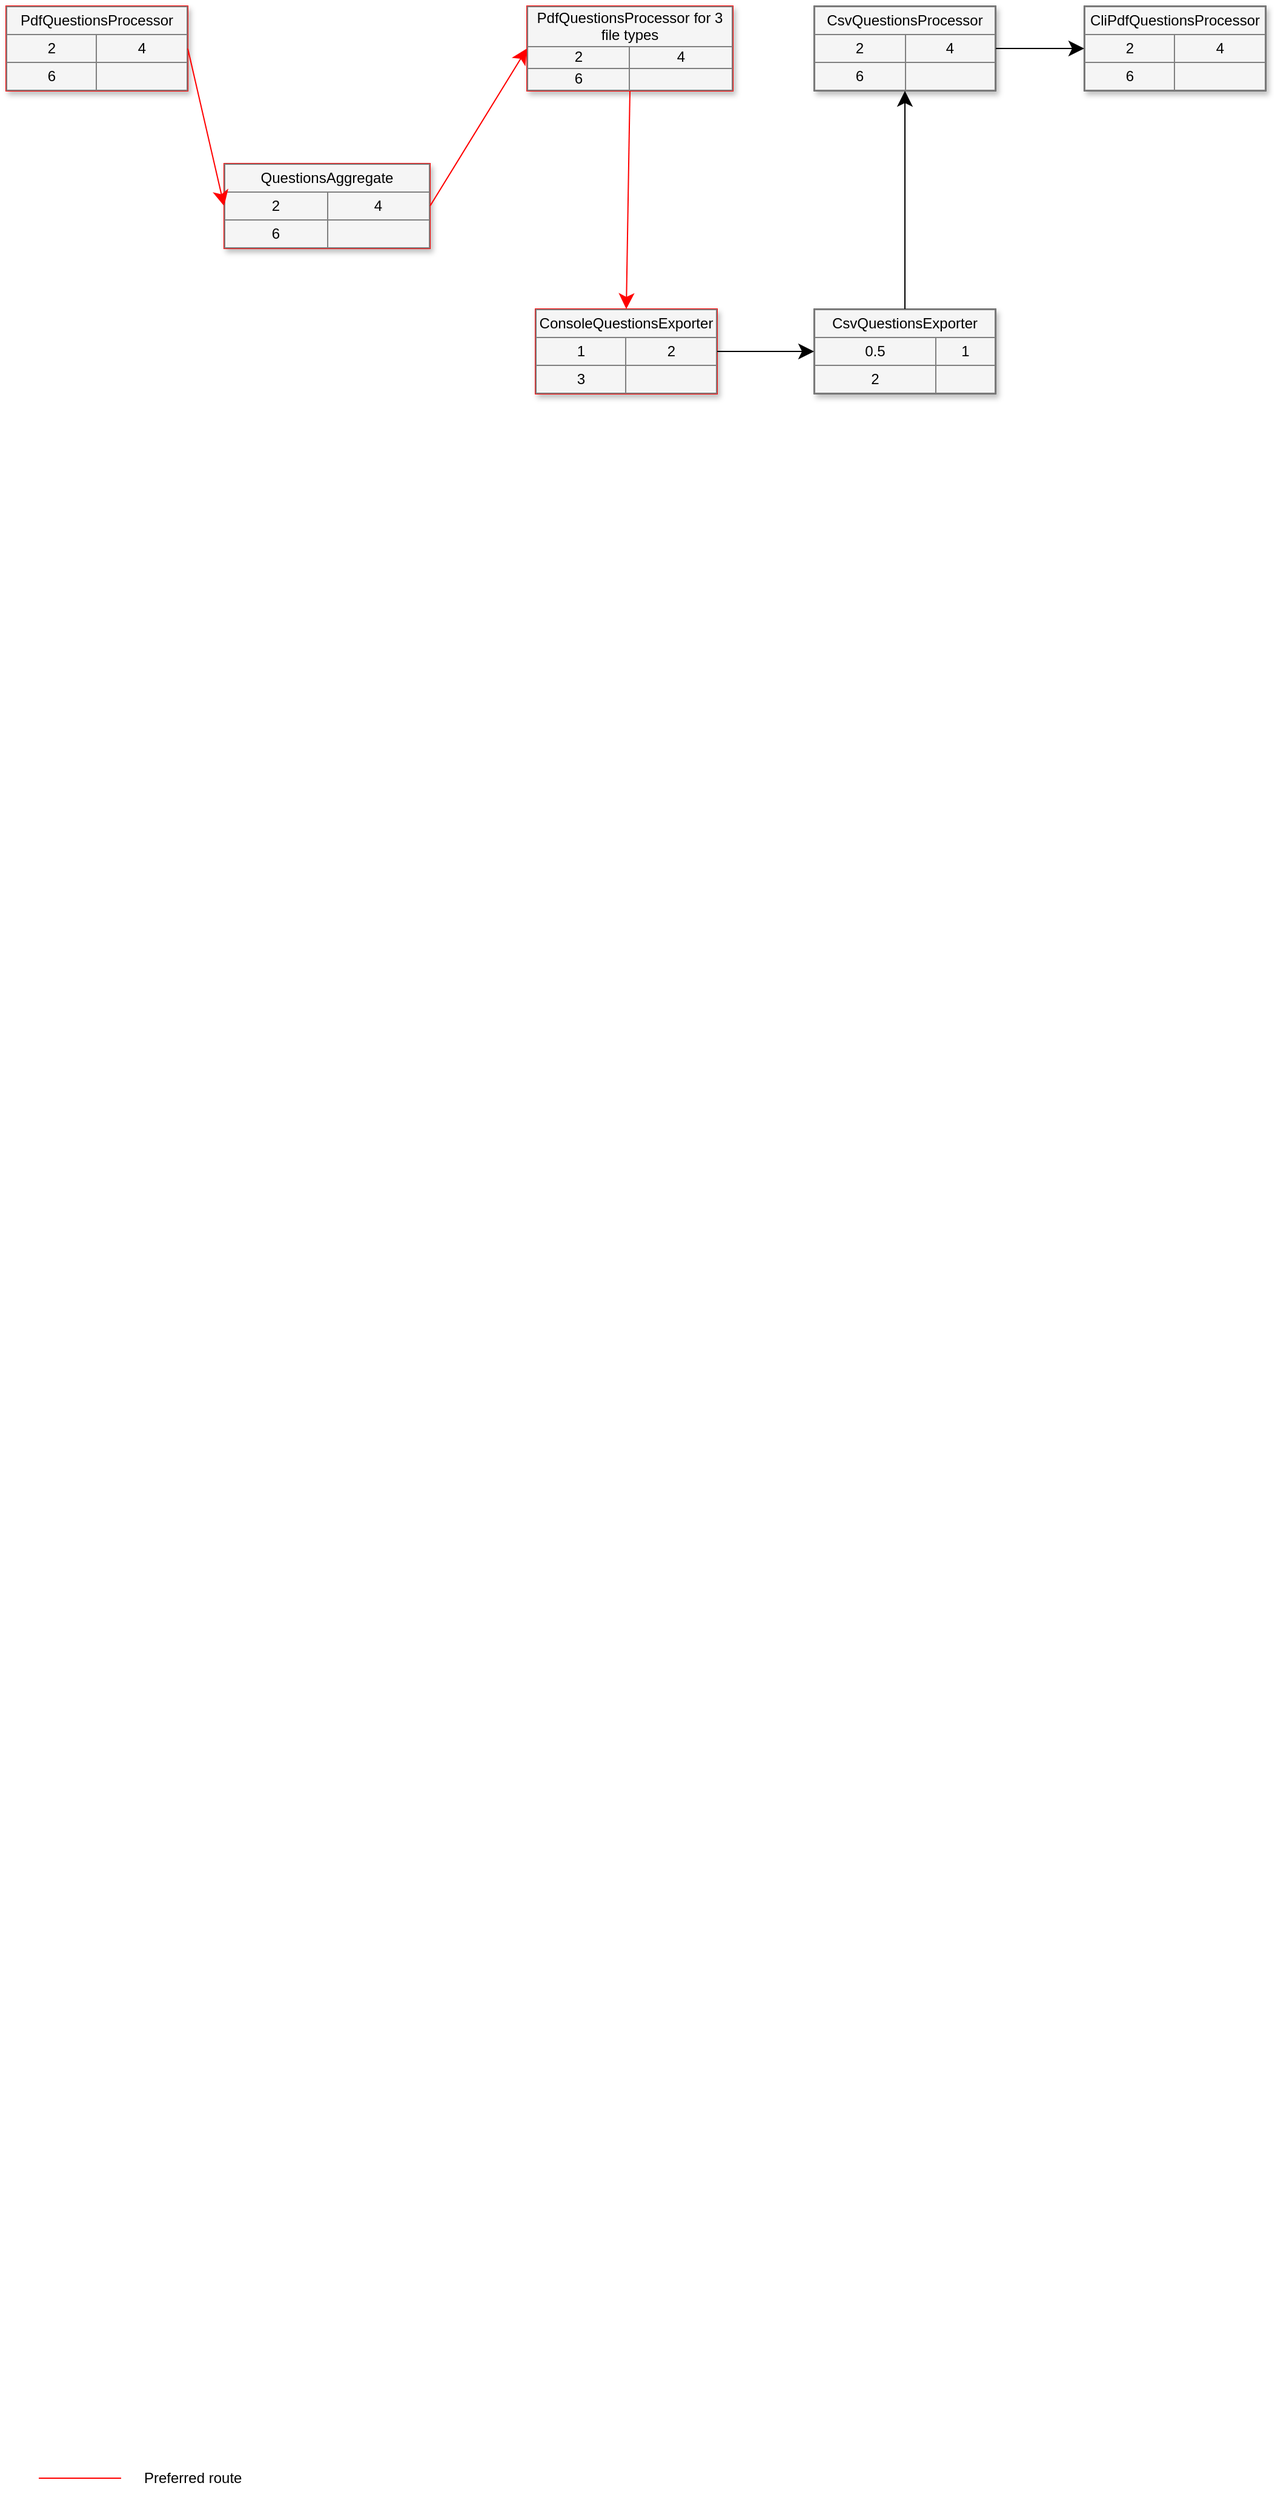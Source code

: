 <mxfile version="20.7.4" type="device"><diagram name="Page-1" id="9c096ad6-e400-ecc8-3e38-643d2caac077"><mxGraphModel dx="1453" dy="2326" grid="1" gridSize="10" guides="1" tooltips="1" connect="1" arrows="1" fold="1" page="1" pageScale="1.5" pageWidth="1169" pageHeight="826" background="none" math="0" shadow="0"><root><mxCell id="0" style=";html=1;"/><mxCell id="1" style=";html=1;" parent="0"/><mxCell id="pv2gjwqmC7ZZ6FiuRPnm-3" value="&lt;table style=&quot;width: 100% ; height: 100% ; border-collapse: collapse&quot; width=&quot;100%&quot; border=&quot;1&quot;&gt;&lt;tbody&gt;&lt;tr&gt;&lt;td colspan=&quot;2&quot; align=&quot;center&quot;&gt;&lt;font style=&quot;font-size: 12px;&quot;&gt;PdfQuestions&lt;/font&gt;&lt;font style=&quot;font-size: 12px;&quot;&gt;Processor &lt;/font&gt;&lt;font style=&quot;font-size: 12px;&quot;&gt; for 3 file types&lt;br&gt;&lt;/font&gt;&lt;/td&gt;&lt;/tr&gt;&lt;tr&gt;&lt;td align=&quot;center&quot;&gt;2&lt;br&gt;&lt;/td&gt;&lt;td align=&quot;center&quot;&gt;4&lt;br&gt;&lt;/td&gt;&lt;/tr&gt;&lt;tr&gt;&lt;td align=&quot;center&quot;&gt;6&lt;/td&gt;&lt;td align=&quot;center&quot;&gt;&lt;br&gt;&lt;/td&gt;&lt;/tr&gt;&lt;/tbody&gt;&lt;/table&gt;" style="text;html=1;strokeColor=#FF0000;fillColor=#f5f5f5;overflow=fill;rounded=0;shadow=1;fontSize=12;align=center;verticalAlign=middle;horizontal=1;whiteSpace=wrap;labelPosition=center;verticalLabelPosition=middle;" vertex="1" parent="1"><mxGeometry x="490" y="-930" width="170" height="70" as="geometry"/></mxCell><mxCell id="3cfceab9cabfe5b9-59" value="" style="line;strokeWidth=1;html=1;rounded=1;fontSize=12;align=center;verticalAlign=middle;strokeColor=#FF0000;endFill=1;endArrow=classic;endSize=10;startSize=10;" parent="1" vertex="1"><mxGeometry x="87" y="1105" width="68" height="10" as="geometry"/></mxCell><mxCell id="3cfceab9cabfe5b9-60" value="Preferred route" style="text;html=1;strokeColor=none;fillColor=none;align=left;verticalAlign=middle;whiteSpace=wrap;rounded=0;shadow=1;fontSize=12;" parent="1" vertex="1"><mxGeometry x="172" y="1100" width="143" height="20" as="geometry"/></mxCell><mxCell id="pv2gjwqmC7ZZ6FiuRPnm-1" value="&lt;table style=&quot;width: 100% ; height: 100% ; border-collapse: collapse&quot; width=&quot;100%&quot; border=&quot;1&quot;&gt;&lt;tbody&gt;&lt;tr&gt;&lt;td colspan=&quot;2&quot; align=&quot;center&quot;&gt;&lt;font style=&quot;font-size: 12px;&quot;&gt;PdfQuestions&lt;/font&gt;&lt;font style=&quot;font-size: 12px;&quot;&gt;Processor&lt;/font&gt;&lt;/td&gt;&lt;/tr&gt;&lt;tr&gt;&lt;td align=&quot;center&quot;&gt;2&lt;br&gt;&lt;/td&gt;&lt;td align=&quot;center&quot;&gt;&lt;font style=&quot;font-size: 12px;&quot;&gt;4&lt;br&gt;&lt;/font&gt;&lt;/td&gt;&lt;/tr&gt;&lt;tr&gt;&lt;td align=&quot;center&quot;&gt;6&lt;br&gt;&lt;/td&gt;&lt;td align=&quot;center&quot;&gt;&lt;br&gt;&lt;/td&gt;&lt;/tr&gt;&lt;/tbody&gt;&lt;/table&gt;" style="text;html=1;strokeColor=#FF0000;fillColor=#f5f5f5;overflow=fill;rounded=0;shadow=1;fontSize=12;align=center;" vertex="1" parent="1"><mxGeometry x="60" y="-930" width="150" height="70" as="geometry"/></mxCell><mxCell id="pv2gjwqmC7ZZ6FiuRPnm-2" value="&lt;table style=&quot;width: 100% ; height: 100% ; border-collapse: collapse&quot; width=&quot;100%&quot; border=&quot;1&quot; align=&quot;center&quot;&gt;&lt;tbody&gt;&lt;tr&gt;&lt;td colspan=&quot;2&quot;&gt;&lt;font style=&quot;font-size: 12px;&quot;&gt;QuestionsAggregate&lt;/font&gt;&lt;/td&gt;&lt;/tr&gt;&lt;tr&gt;&lt;td&gt;2&lt;br&gt;&lt;/td&gt;&lt;td&gt;&lt;font style=&quot;font-size: 12px;&quot;&gt;4&lt;br&gt;&lt;/font&gt;&lt;/td&gt;&lt;/tr&gt;&lt;tr&gt;&lt;td&gt;6&lt;/td&gt;&lt;td&gt;&lt;font style=&quot;font-size: 12px;&quot;&gt;&lt;br&gt;&lt;/font&gt;&lt;/td&gt;&lt;/tr&gt;&lt;/tbody&gt;&lt;/table&gt;" style="text;html=1;strokeColor=#FF0000;fillColor=#f5f5f5;overflow=fill;rounded=0;shadow=1;fontSize=12;align=center;" vertex="1" parent="1"><mxGeometry x="240" y="-800" width="170" height="70" as="geometry"/></mxCell><mxCell id="pv2gjwqmC7ZZ6FiuRPnm-4" value="&lt;table style=&quot;width: 100% ; height: 100% ; border-collapse: collapse&quot; width=&quot;100%&quot; border=&quot;1&quot;&gt;&lt;tbody&gt;&lt;tr&gt;&lt;td colspan=&quot;2&quot; align=&quot;center&quot;&gt;&lt;font style=&quot;font-size: 12px&quot;&gt;Cli&lt;/font&gt;&lt;font style=&quot;font-size: 12px;&quot;&gt;PdfQuestions&lt;/font&gt;&lt;font style=&quot;font-size: 12px&quot;&gt;Processor&lt;/font&gt;&lt;/td&gt;&lt;/tr&gt;&lt;tr&gt;&lt;td align=&quot;center&quot;&gt;2&lt;br&gt;&lt;/td&gt;&lt;td align=&quot;center&quot;&gt;&lt;font style=&quot;font-size: 12px&quot;&gt;4&lt;br&gt;&lt;/font&gt;&lt;/td&gt;&lt;/tr&gt;&lt;tr&gt;&lt;td align=&quot;center&quot;&gt;&lt;font style=&quot;font-size: 12px&quot;&gt;6&lt;br&gt;&lt;/font&gt;&lt;/td&gt;&lt;td align=&quot;center&quot;&gt;&lt;br&gt;&lt;/td&gt;&lt;/tr&gt;&lt;/tbody&gt;&lt;/table&gt;" style="text;html=1;strokeColor=#666666;fillColor=#f5f5f5;overflow=fill;rounded=0;shadow=1;fontSize=12;align=center;" vertex="1" parent="1"><mxGeometry x="950" y="-930" width="150" height="70" as="geometry"/></mxCell><mxCell id="pv2gjwqmC7ZZ6FiuRPnm-6" value="&lt;table style=&quot;width: 100% ; height: 100% ; border-collapse: collapse&quot; width=&quot;100%&quot; border=&quot;1&quot;&gt;&lt;tbody&gt;&lt;tr&gt;&lt;td colspan=&quot;2&quot; align=&quot;center&quot;&gt;&lt;font style=&quot;font-size: 12px;&quot;&gt;ConsoleQuestionsExporter&lt;/font&gt;&lt;/td&gt;&lt;/tr&gt;&lt;tr&gt;&lt;td align=&quot;center&quot;&gt;1&lt;br&gt;&lt;/td&gt;&lt;td align=&quot;center&quot;&gt;&lt;font style=&quot;font-size: 12px;&quot;&gt;2&lt;br&gt;&lt;/font&gt;&lt;/td&gt;&lt;/tr&gt;&lt;tr&gt;&lt;td align=&quot;center&quot;&gt;3&lt;br&gt;&lt;/td&gt;&lt;td align=&quot;center&quot;&gt;&lt;br&gt;&lt;/td&gt;&lt;/tr&gt;&lt;/tbody&gt;&lt;/table&gt;" style="text;html=1;strokeColor=#FF0000;fillColor=#f5f5f5;overflow=fill;rounded=0;shadow=1;fontSize=12;align=center;" vertex="1" parent="1"><mxGeometry x="497" y="-680" width="150" height="70" as="geometry"/></mxCell><mxCell id="pv2gjwqmC7ZZ6FiuRPnm-8" value="&lt;table style=&quot;width: 100% ; height: 100% ; border-collapse: collapse&quot; width=&quot;100%&quot; border=&quot;1&quot;&gt;&lt;tbody&gt;&lt;tr&gt;&lt;td colspan=&quot;2&quot; align=&quot;center&quot;&gt;&lt;font style=&quot;font-size: 12px;&quot;&gt;CsvQuestionsProcessor&lt;/font&gt;&lt;/td&gt;&lt;/tr&gt;&lt;tr&gt;&lt;td align=&quot;center&quot;&gt;2&lt;br&gt;&lt;/td&gt;&lt;td align=&quot;center&quot;&gt;&lt;font style=&quot;font-size: 12px&quot;&gt;4&lt;br&gt;&lt;/font&gt;&lt;/td&gt;&lt;/tr&gt;&lt;tr&gt;&lt;td align=&quot;center&quot;&gt;&lt;font style=&quot;font-size: 12px&quot;&gt;6&lt;br&gt;&lt;/font&gt;&lt;/td&gt;&lt;td align=&quot;center&quot;&gt;&lt;br&gt;&lt;/td&gt;&lt;/tr&gt;&lt;/tbody&gt;&lt;/table&gt;" style="text;html=1;strokeColor=#666666;fillColor=#f5f5f5;overflow=fill;rounded=0;shadow=1;fontSize=12;align=center;" vertex="1" parent="1"><mxGeometry x="727" y="-930" width="150" height="70" as="geometry"/></mxCell><mxCell id="pv2gjwqmC7ZZ6FiuRPnm-9" value="&lt;table style=&quot;width: 100% ; height: 100% ; border-collapse: collapse&quot; width=&quot;100%&quot; border=&quot;1&quot;&gt;&lt;tbody&gt;&lt;tr&gt;&lt;td colspan=&quot;2&quot; align=&quot;center&quot;&gt;&lt;font style=&quot;font-size: 12px;&quot;&gt;CsvQuestionsExporter&lt;/font&gt;&lt;/td&gt;&lt;/tr&gt;&lt;tr&gt;&lt;td align=&quot;center&quot;&gt;0.5&lt;br&gt;&lt;/td&gt;&lt;td align=&quot;center&quot;&gt;&lt;font style=&quot;font-size: 12px;&quot;&gt;1&lt;br&gt;&lt;/font&gt;&lt;/td&gt;&lt;/tr&gt;&lt;tr&gt;&lt;td align=&quot;center&quot;&gt;2&lt;br&gt;&lt;/td&gt;&lt;td align=&quot;center&quot;&gt;&lt;br&gt;&lt;/td&gt;&lt;/tr&gt;&lt;/tbody&gt;&lt;/table&gt;" style="text;html=1;strokeColor=#666666;fillColor=#f5f5f5;overflow=fill;rounded=0;shadow=1;fontSize=12;align=center;" vertex="1" parent="1"><mxGeometry x="727" y="-680" width="150" height="70" as="geometry"/></mxCell><mxCell id="pv2gjwqmC7ZZ6FiuRPnm-13" style="edgeStyle=none;curved=1;html=1;startSize=10;endArrow=classic;endFill=1;endSize=10;strokeColor=#FF0000;strokeWidth=1;fontSize=12;exitX=1;exitY=0.5;exitDx=0;exitDy=0;entryX=0;entryY=0.5;entryDx=0;entryDy=0;" edge="1" parent="1" source="pv2gjwqmC7ZZ6FiuRPnm-1" target="pv2gjwqmC7ZZ6FiuRPnm-2"><mxGeometry relative="1" as="geometry"><mxPoint x="240" y="-980" as="sourcePoint"/><mxPoint x="565" y="-980" as="targetPoint"/></mxGeometry></mxCell><mxCell id="pv2gjwqmC7ZZ6FiuRPnm-15" style="edgeStyle=none;curved=1;html=1;startSize=10;endArrow=classic;endFill=1;endSize=10;strokeColor=#FF0000;strokeWidth=1;fontSize=12;exitX=1;exitY=0.5;exitDx=0;exitDy=0;entryX=0;entryY=0.5;entryDx=0;entryDy=0;" edge="1" parent="1" source="pv2gjwqmC7ZZ6FiuRPnm-2" target="pv2gjwqmC7ZZ6FiuRPnm-3"><mxGeometry x="-1" y="150" relative="1" as="geometry"><mxPoint x="220" y="-885" as="sourcePoint"/><mxPoint x="250" y="-755" as="targetPoint"/><mxPoint x="-6" y="-21" as="offset"/></mxGeometry></mxCell><mxCell id="pv2gjwqmC7ZZ6FiuRPnm-16" style="edgeStyle=none;curved=1;html=1;startSize=10;endArrow=classic;endFill=1;endSize=10;strokeColor=#FF0000;strokeWidth=1;fontSize=12;exitX=0.5;exitY=1;exitDx=0;exitDy=0;entryX=0.5;entryY=0;entryDx=0;entryDy=0;" edge="1" parent="1" source="pv2gjwqmC7ZZ6FiuRPnm-3" target="pv2gjwqmC7ZZ6FiuRPnm-6"><mxGeometry x="-1" y="150" relative="1" as="geometry"><mxPoint x="480" y="-710" as="sourcePoint"/><mxPoint x="560" y="-840" as="targetPoint"/><mxPoint x="-6" y="-21" as="offset"/></mxGeometry></mxCell><mxCell id="pv2gjwqmC7ZZ6FiuRPnm-17" style="edgeStyle=none;curved=1;html=1;startSize=10;endArrow=classic;endFill=1;endSize=10;strokeWidth=1;fontSize=12;exitX=1;exitY=0.5;exitDx=0;exitDy=0;entryX=0;entryY=0.5;entryDx=0;entryDy=0;" edge="1" parent="1" source="pv2gjwqmC7ZZ6FiuRPnm-6" target="pv2gjwqmC7ZZ6FiuRPnm-9"><mxGeometry relative="1" as="geometry"><mxPoint x="669.996" y="-740" as="sourcePoint"/><mxPoint x="963" y="-740" as="targetPoint"/></mxGeometry></mxCell><mxCell id="pv2gjwqmC7ZZ6FiuRPnm-18" style="edgeStyle=none;curved=1;html=1;startSize=10;endArrow=classic;endFill=1;endSize=10;strokeWidth=1;fontSize=12;exitX=0.5;exitY=0;exitDx=0;exitDy=0;entryX=0.5;entryY=1;entryDx=0;entryDy=0;" edge="1" parent="1" source="pv2gjwqmC7ZZ6FiuRPnm-9" target="pv2gjwqmC7ZZ6FiuRPnm-8"><mxGeometry relative="1" as="geometry"><mxPoint x="797" y="-780" as="sourcePoint"/><mxPoint x="877" y="-780" as="targetPoint"/></mxGeometry></mxCell><mxCell id="pv2gjwqmC7ZZ6FiuRPnm-19" style="edgeStyle=none;curved=1;html=1;startSize=10;endArrow=classic;endFill=1;endSize=10;strokeWidth=1;fontSize=12;exitX=1;exitY=0.5;exitDx=0;exitDy=0;entryX=0;entryY=0.5;entryDx=0;entryDy=0;" edge="1" parent="1" source="pv2gjwqmC7ZZ6FiuRPnm-8" target="pv2gjwqmC7ZZ6FiuRPnm-4"><mxGeometry relative="1" as="geometry"><mxPoint x="936" y="-675" as="sourcePoint"/><mxPoint x="936" y="-855" as="targetPoint"/></mxGeometry></mxCell></root></mxGraphModel></diagram></mxfile>